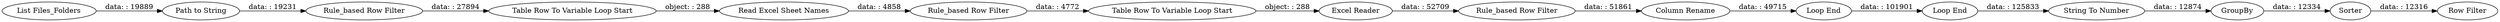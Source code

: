 digraph {
	"3764472019161277557_1" [label="Excel Reader"]
	"3764472019161277557_8" [label="Loop End"]
	"3764472019161277557_11" [label="Rule_based Row Filter"]
	"3764472019161277557_22" [label=Sorter]
	"3764472019161277557_23" [label="Row Filter"]
	"3764472019161277557_5" [label="Table Row To Variable Loop Start"]
	"3764472019161277557_4" [label="Path to String"]
	"3764472019161277557_9" [label="Table Row To Variable Loop Start"]
	"3764472019161277557_3" [label="Rule_based Row Filter"]
	"3764472019161277557_7" [label="Loop End"]
	"3764472019161277557_6" [label="Read Excel Sheet Names"]
	"3764472019161277557_12" [label="Column Rename"]
	"3764472019161277557_14" [label="Rule_based Row Filter"]
	"3764472019161277557_15" [label="String To Number"]
	"3764472019161277557_2" [label="List Files_Folders"]
	"3764472019161277557_21" [label=GroupBy]
	"3764472019161277557_14" -> "3764472019161277557_9" [label="data: : 4772"]
	"3764472019161277557_1" -> "3764472019161277557_11" [label="data: : 52709"]
	"3764472019161277557_15" -> "3764472019161277557_21" [label="data: : 12874"]
	"3764472019161277557_12" -> "3764472019161277557_8" [label="data: : 49715"]
	"3764472019161277557_6" -> "3764472019161277557_14" [label="data: : 4858"]
	"3764472019161277557_11" -> "3764472019161277557_12" [label="data: : 51861"]
	"3764472019161277557_7" -> "3764472019161277557_15" [label="data: : 125833"]
	"3764472019161277557_4" -> "3764472019161277557_3" [label="data: : 19231"]
	"3764472019161277557_9" -> "3764472019161277557_1" [label="object: : 288"]
	"3764472019161277557_5" -> "3764472019161277557_6" [label="object: : 288"]
	"3764472019161277557_3" -> "3764472019161277557_5" [label="data: : 27894"]
	"3764472019161277557_22" -> "3764472019161277557_23" [label="data: : 12316"]
	"3764472019161277557_2" -> "3764472019161277557_4" [label="data: : 19889"]
	"3764472019161277557_8" -> "3764472019161277557_7" [label="data: : 101901"]
	"3764472019161277557_21" -> "3764472019161277557_22" [label="data: : 12334"]
	rankdir=LR
}
